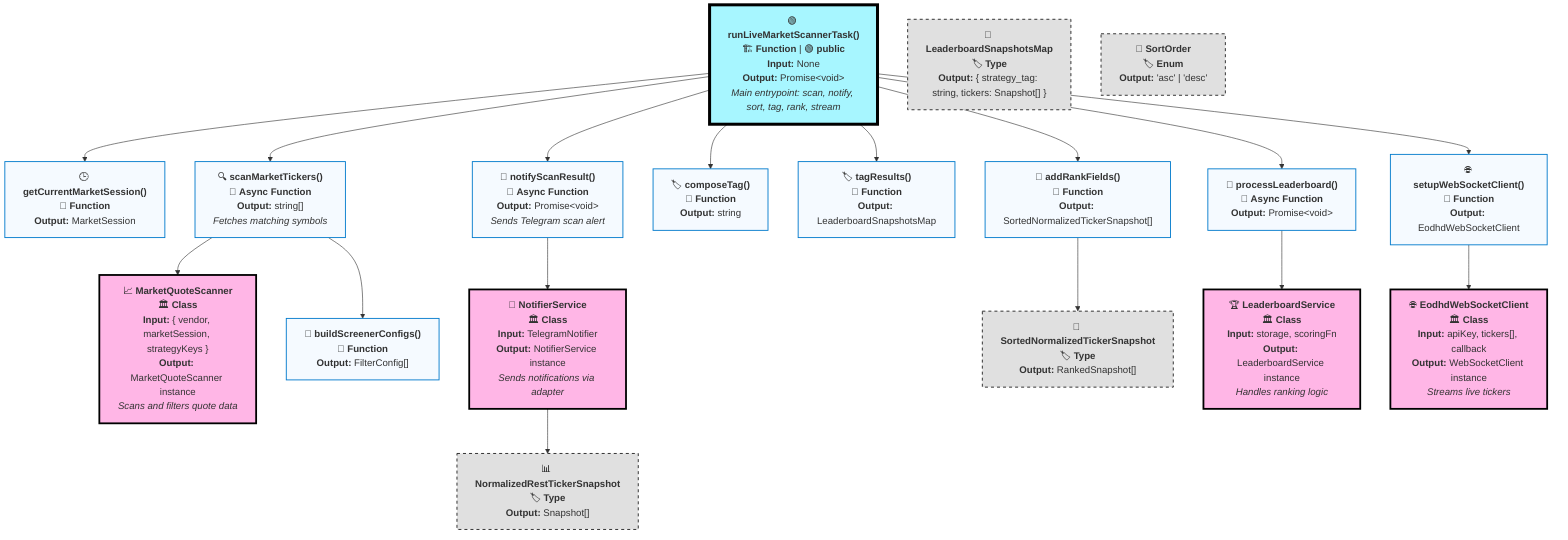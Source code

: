 graph TD

  runLiveMarketScannerTask["🟢 <b>runLiveMarketScannerTask()</b><br/>🏗️ <b>Function</b> | 🟢 <b>public</b><br/><b>Input:</b> None<br/><b>Output:</b> Promise&lt;void&gt;<br/><i>Main entrypoint: scan, notify, sort, tag, rank, stream</i>"]:::mainnode

  MarketQuoteScanner["📈 <b>MarketQuoteScanner</b><br/>🏛️ <b>Class</b><br/><b>Input:</b> { vendor, marketSession, strategyKeys }<br/><b>Output:</b> MarketQuoteScanner instance<br/><i>Scans and filters quote data</i>"]:::classnode

  NotifierService["🔔 <b>NotifierService</b><br/>🏛️ <b>Class</b><br/><b>Input:</b> TelegramNotifier<br/><b>Output:</b> NotifierService instance<br/><i>Sends notifications via adapter</i>"]:::classnode

  LeaderboardService["🏆 <b>LeaderboardService</b><br/>🏛️ <b>Class</b><br/><b>Input:</b> storage, scoringFn<br/><b>Output:</b> LeaderboardService instance<br/><i>Handles ranking logic</i>"]:::classnode

  EodhdWebSocketClient["🌐 <b>EodhdWebSocketClient</b><br/>🏛️ <b>Class</b><br/><b>Input:</b> apiKey, tickers[], callback<br/><b>Output:</b> WebSocketClient instance<br/><i>Streams live tickers</i>"]:::classnode

  NormalizedRestTickerSnapshot["📊 <b>NormalizedRestTickerSnapshot</b><br/>🏷️ <b>Type</b><br/><b>Output:</b> Snapshot[]"]:::typenode

  SortedNormalizedTickerSnapshot["🏅 <b>SortedNormalizedTickerSnapshot</b><br/>🏷️ <b>Type</b><br/><b>Output:</b> RankedSnapshot[]"]:::typenode

  LeaderboardSnapshotsMap["📘 <b>LeaderboardSnapshotsMap</b><br/>🏷️ <b>Type</b><br/><b>Output:</b> { strategy_tag: string, tickers: Snapshot[] }"]:::typenode

  SortOrder["🔢 <b>SortOrder</b><br/>🏷️ <b>Enum</b><br/><b>Output:</b> 'asc' | 'desc'"]:::typenode

  scanMarketTickers["🔍 <b>scanMarketTickers()</b><br/>🧩 <b>Async Function</b><br/><b>Output:</b> string[]<br/><i>Fetches matching symbols</i>"]:::util
  notifyScanResult["🔔 <b>notifyScanResult()</b><br/>🧩 <b>Async Function</b><br/><b>Output:</b> Promise&lt;void&gt;<br/><i>Sends Telegram scan alert</i>"]:::util
  addTagsToMarketScanResult["🏷️ <b>tagResults()</b><br/>🧩 <b>Function</b><br/><b>Output:</b> LeaderboardSnapshotsMap"]:::util
  addRankFields["🏅 <b>addRankFields()</b><br/>🧩 <b>Function</b><br/><b>Output:</b> SortedNormalizedTickerSnapshot[]"]:::util
  buildScreenerConfigs["🔎 <b>buildScreenerConfigs()</b><br/>🧩 <b>Function</b><br/><b>Output:</b> FilterConfig[]"]:::util
  getCurrentMarketSession["🕒 <b>getCurrentMarketSession()</b><br/>🧩 <b>Function</b><br/><b>Output:</b> MarketSession"]:::util
  composeScanStrategyTag["🏷️ <b>composeTag()</b><br/>🧩 <b>Function</b><br/><b>Output:</b> string"]:::util
  processLeaderboard["🏁 <b>processLeaderboard()</b><br/>🧩 <b>Async Function</b><br/><b>Output:</b> Promise&lt;void&gt;"]:::util
  setupWebSocketClient["🌐 <b>setupWebSocketClient()</b><br/>🧩 <b>Function</b><br/><b>Output:</b> EodhdWebSocketClient"]:::util

  %% Edges
  runLiveMarketScannerTask --> getCurrentMarketSession
  runLiveMarketScannerTask --> scanMarketTickers
  runLiveMarketScannerTask --> notifyScanResult
  runLiveMarketScannerTask --> composeScanStrategyTag
  runLiveMarketScannerTask --> addTagsToMarketScanResult
  runLiveMarketScannerTask --> addRankFields
  runLiveMarketScannerTask --> processLeaderboard
  runLiveMarketScannerTask --> setupWebSocketClient

  scanMarketTickers --> MarketQuoteScanner
  scanMarketTickers --> buildScreenerConfigs

  notifyScanResult --> NotifierService
  NotifierService --> NormalizedRestTickerSnapshot

  addRankFields --> SortedNormalizedTickerSnapshot
  processLeaderboard --> LeaderboardService
  setupWebSocketClient --> EodhdWebSocketClient

  %% Styling
  classDef mainnode stroke:#000,stroke-width:5px,fill:#a7f6ff;
  classDef classnode stroke:#000,stroke-width:3px,fill:#ffb6e6;
  classDef typenode fill:#e0e0e0,stroke-dasharray: 5, 5,stroke:#222,stroke-width:1.5px;
  classDef util fill:#f5faff,stroke:#007acc,stroke-width:1.5px;